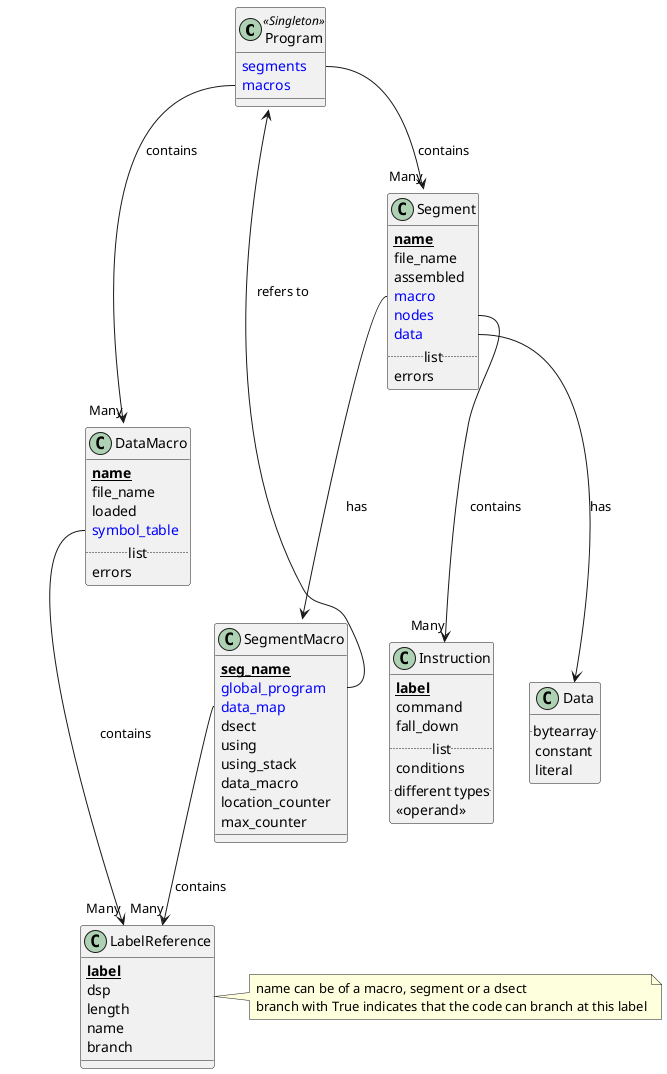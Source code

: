 @startuml

!define primary_key(x) <b><u>x</u></b>
!define foreign_key(x) <color:blue>x</color>

class Program <<Singleton>> {
    foreign_key(segments)
    foreign_key(macros)
}

class DataMacro {
    primary_key(name)
    file_name
    loaded
    foreign_key(symbol_table)
    .. list ..
    errors
}

class LabelReference {
    primary_key(label)
    dsp
    length
    name
    branch
}
note right
    name can be of a macro, segment or a dsect
    branch with True indicates that the code can branch at this label
end note

class Segment {
    primary_key(name)
    file_name
    assembled
    foreign_key(macro)
    foreign_key(nodes)
    foreign_key(data)
    .. list ..
    errors
}

class SegmentMacro {
    primary_key(seg_name)
    foreign_key(global_program)
    foreign_key(data_map)
    dsect
    using
    using_stack
    data_macro
    location_counter
    max_counter
}


class Data {
    .. bytearray ..
    constant
    literal
}

class Instruction {
    primary_key(label)
    command
    fall_down
    .. list ..
    conditions
    .. different types..
    <<operand>>
}
Program::macros --> "Many" DataMacro : contains
Program::segments --> "Many" Segment : contains
DataMacro::symbol_table --> "Many" LabelReference : contains
Segment::macro  -->  SegmentMacro : has
SegmentMacro::global_program --> Program : refers to
SegmentMacro::data_map  --> "Many" LabelReference : contains
Segment::data --> Data : has
Segment::nodes --> "Many" Instruction : contains

@enduml